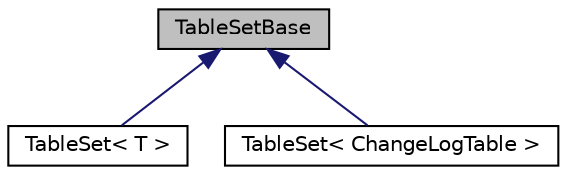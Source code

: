 digraph "TableSetBase"
{
  edge [fontname="Helvetica",fontsize="10",labelfontname="Helvetica",labelfontsize="10"];
  node [fontname="Helvetica",fontsize="10",shape=record];
  Node1 [label="TableSetBase",height=0.2,width=0.4,color="black", fillcolor="grey75", style="filled" fontcolor="black"];
  Node1 -> Node2 [dir="back",color="midnightblue",fontsize="10",style="solid",fontname="Helvetica"];
  Node2 [label="TableSet\< T \>",height=0.2,width=0.4,color="black", fillcolor="white", style="filled",URL="$class_table_set.html"];
  Node1 -> Node3 [dir="back",color="midnightblue",fontsize="10",style="solid",fontname="Helvetica"];
  Node3 [label="TableSet\< ChangeLogTable \>",height=0.2,width=0.4,color="black", fillcolor="white", style="filled",URL="$class_table_set.html"];
}
